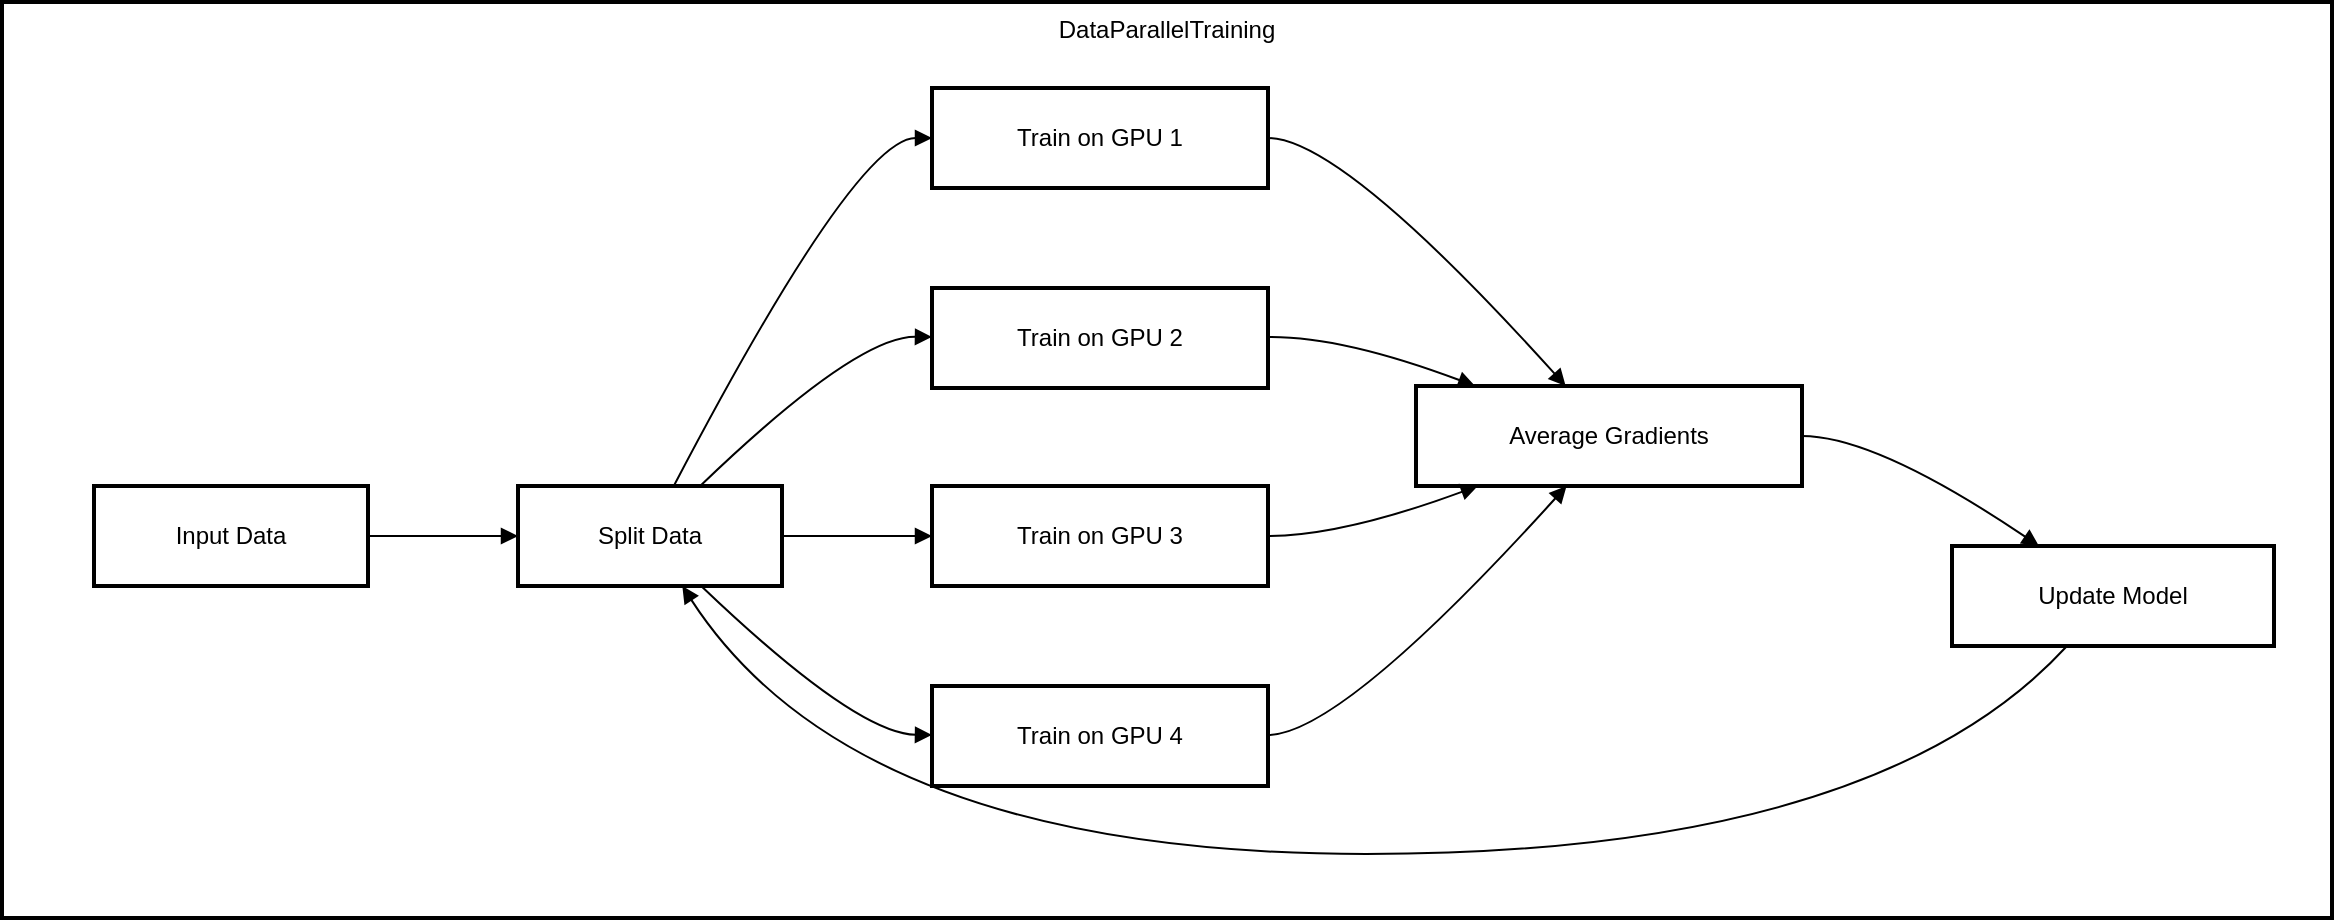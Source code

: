 <mxfile version="24.8.1">
  <diagram name="Page-1" id="kqlFQleV6Kc4NyUeOCFb">
    <mxGraphModel>
      <root>
        <mxCell id="0" />
        <mxCell id="1" parent="0" />
        <mxCell id="2" value="DataParallelTraining" style="whiteSpace=wrap;strokeWidth=2;verticalAlign=top;" vertex="1" parent="1">
          <mxGeometry x="8" y="8" width="1165" height="458" as="geometry" />
        </mxCell>
        <mxCell id="3" value="Input Data" style="whiteSpace=wrap;strokeWidth=2;" vertex="1" parent="2">
          <mxGeometry x="46" y="242" width="137" height="50" as="geometry" />
        </mxCell>
        <mxCell id="4" value="Split Data" style="whiteSpace=wrap;strokeWidth=2;" vertex="1" parent="2">
          <mxGeometry x="258" y="242" width="132" height="50" as="geometry" />
        </mxCell>
        <mxCell id="5" value="Train on GPU 1" style="whiteSpace=wrap;strokeWidth=2;" vertex="1" parent="2">
          <mxGeometry x="465" y="43" width="168" height="50" as="geometry" />
        </mxCell>
        <mxCell id="6" value="Train on GPU 2" style="whiteSpace=wrap;strokeWidth=2;" vertex="1" parent="2">
          <mxGeometry x="465" y="143" width="168" height="50" as="geometry" />
        </mxCell>
        <mxCell id="7" value="Train on GPU 3" style="whiteSpace=wrap;strokeWidth=2;" vertex="1" parent="2">
          <mxGeometry x="465" y="242" width="168" height="50" as="geometry" />
        </mxCell>
        <mxCell id="8" value="Train on GPU 4" style="whiteSpace=wrap;strokeWidth=2;" vertex="1" parent="2">
          <mxGeometry x="465" y="342" width="168" height="50" as="geometry" />
        </mxCell>
        <mxCell id="9" value="Average Gradients" style="whiteSpace=wrap;strokeWidth=2;" vertex="1" parent="2">
          <mxGeometry x="707" y="192" width="193" height="50" as="geometry" />
        </mxCell>
        <mxCell id="10" value="Update Model" style="whiteSpace=wrap;strokeWidth=2;" vertex="1" parent="2">
          <mxGeometry x="975" y="272" width="161" height="50" as="geometry" />
        </mxCell>
        <mxCell id="11" value="" style="curved=1;startArrow=none;endArrow=block;exitX=1;exitY=0.5;entryX=0;entryY=0.5;" edge="1" parent="2" source="3" target="4">
          <mxGeometry relative="1" as="geometry">
            <Array as="points" />
          </mxGeometry>
        </mxCell>
        <mxCell id="12" value="" style="curved=1;startArrow=none;endArrow=block;exitX=0.59;exitY=0;entryX=0;entryY=0.5;" edge="1" parent="2" source="4" target="5">
          <mxGeometry relative="1" as="geometry">
            <Array as="points">
              <mxPoint x="427" y="68" />
            </Array>
          </mxGeometry>
        </mxCell>
        <mxCell id="13" value="" style="curved=1;startArrow=none;endArrow=block;exitX=0.69;exitY=0;entryX=0;entryY=0.49;" edge="1" parent="2" source="4" target="6">
          <mxGeometry relative="1" as="geometry">
            <Array as="points">
              <mxPoint x="427" y="167" />
            </Array>
          </mxGeometry>
        </mxCell>
        <mxCell id="14" value="" style="curved=1;startArrow=none;endArrow=block;exitX=1;exitY=0.5;entryX=0;entryY=0.5;" edge="1" parent="2" source="4" target="7">
          <mxGeometry relative="1" as="geometry">
            <Array as="points" />
          </mxGeometry>
        </mxCell>
        <mxCell id="15" value="" style="curved=1;startArrow=none;endArrow=block;exitX=0.69;exitY=0.99;entryX=0;entryY=0.49;" edge="1" parent="2" source="4" target="8">
          <mxGeometry relative="1" as="geometry">
            <Array as="points">
              <mxPoint x="427" y="366" />
            </Array>
          </mxGeometry>
        </mxCell>
        <mxCell id="16" value="" style="curved=1;startArrow=none;endArrow=block;exitX=1;exitY=0.5;entryX=0.39;entryY=0.01;" edge="1" parent="2" source="5" target="9">
          <mxGeometry relative="1" as="geometry">
            <Array as="points">
              <mxPoint x="670" y="68" />
            </Array>
          </mxGeometry>
        </mxCell>
        <mxCell id="17" value="" style="curved=1;startArrow=none;endArrow=block;exitX=1;exitY=0.49;entryX=0.16;entryY=0.01;" edge="1" parent="2" source="6" target="9">
          <mxGeometry relative="1" as="geometry">
            <Array as="points">
              <mxPoint x="670" y="167" />
            </Array>
          </mxGeometry>
        </mxCell>
        <mxCell id="18" value="" style="curved=1;startArrow=none;endArrow=block;exitX=1;exitY=0.5;entryX=0.16;entryY=1;" edge="1" parent="2" source="7" target="9">
          <mxGeometry relative="1" as="geometry">
            <Array as="points">
              <mxPoint x="670" y="267" />
            </Array>
          </mxGeometry>
        </mxCell>
        <mxCell id="19" value="" style="curved=1;startArrow=none;endArrow=block;exitX=1;exitY=0.49;entryX=0.39;entryY=1;" edge="1" parent="2" source="8" target="9">
          <mxGeometry relative="1" as="geometry">
            <Array as="points">
              <mxPoint x="670" y="366" />
            </Array>
          </mxGeometry>
        </mxCell>
        <mxCell id="20" value="" style="curved=1;startArrow=none;endArrow=block;exitX=1;exitY=0.5;entryX=0.27;entryY=0;" edge="1" parent="2" source="9" target="10">
          <mxGeometry relative="1" as="geometry">
            <Array as="points">
              <mxPoint x="937" y="217" />
            </Array>
          </mxGeometry>
        </mxCell>
        <mxCell id="21" value="" style="curved=1;startArrow=none;endArrow=block;exitX=0.36;exitY=0.99;entryX=0.62;entryY=0.99;" edge="1" parent="2" source="10" target="4">
          <mxGeometry relative="1" as="geometry">
            <Array as="points">
              <mxPoint x="937" y="426" />
              <mxPoint x="427" y="426" />
            </Array>
          </mxGeometry>
        </mxCell>
      </root>
    </mxGraphModel>
  </diagram>
</mxfile>
